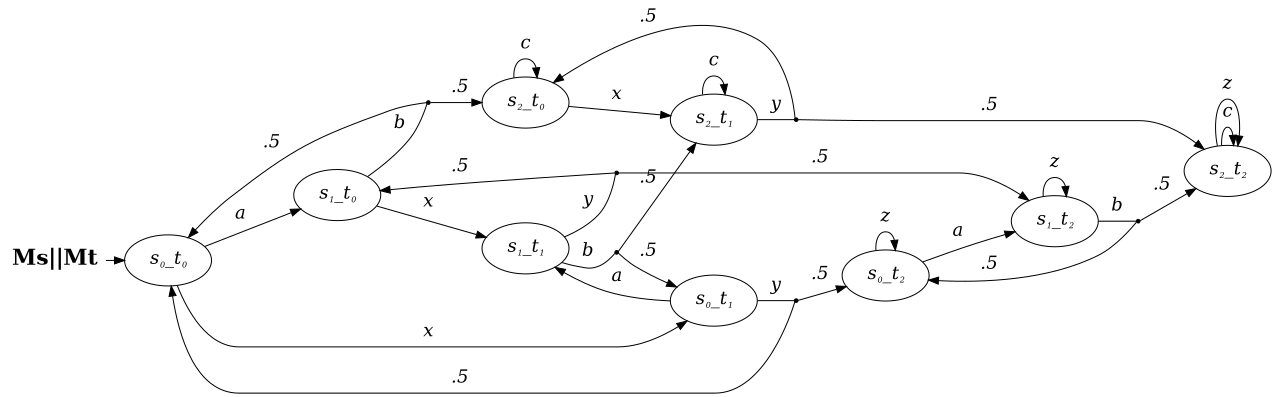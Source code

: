 digraph {
	node [fontsize=18]
	edge [fontsize=18]
	rankdir=LR ranksep=0.25 size=8.5
	"mdp_Ms||Mt_start" [label=<<b>Ms||Mt</b>> fontsize=21.599999999999998 shape=none]
	"mdp_Ms||Mt_start" -> state_s0_t0
	state_s0_t0 [label=<<i><table cellpadding="2" border="0" cellborder="0"><tr><td>s<sub><font point-size="9.0">0</font></sub>_t<sub><font point-size="9.0">0</font></sub></td></tr></table></i>>]
	state_s0_t0 -> state_s1_t0 [label=<<i><table cellpadding="2" border="0" cellborder="0"><tr><td>a</td></tr></table></i>> minlen=2]
	state_s0_t0 -> state_s0_t1 [label=<<i><table cellpadding="2" border="0" cellborder="0"><tr><td>x</td></tr></table></i>> minlen=2]
	state_s1_t0 [label=<<i><table cellpadding="2" border="0" cellborder="0"><tr><td>s<sub><font point-size="9.0">1</font></sub>_t<sub><font point-size="9.0">0</font></sub></td></tr></table></i>>]
	p_point_s1_t0_b [label="" shape=point]
	state_s1_t0 -> p_point_s1_t0_b [label=<<i><table cellpadding="2" border="0" cellborder="0"><tr><td>b</td></tr></table></i>> arrowhead=none]
	p_point_s1_t0_b -> state_s0_t0 [label=<<i><table cellpadding="2" border="0" cellborder="0"><tr><td>.5</td></tr></table></i>>]
	p_point_s1_t0_b -> state_s2_t0 [label=<<i><table cellpadding="2" border="0" cellborder="0"><tr><td>.5</td></tr></table></i>>]
	state_s1_t0 -> state_s1_t1 [label=<<i><table cellpadding="2" border="0" cellborder="0"><tr><td>x</td></tr></table></i>> minlen=2]
	state_s0_t1 [label=<<i><table cellpadding="2" border="0" cellborder="0"><tr><td>s<sub><font point-size="9.0">0</font></sub>_t<sub><font point-size="9.0">1</font></sub></td></tr></table></i>>]
	state_s0_t1 -> state_s1_t1 [label=<<i><table cellpadding="2" border="0" cellborder="0"><tr><td>a</td></tr></table></i>> minlen=2]
	p_point_s0_t1_y [label="" shape=point]
	state_s0_t1 -> p_point_s0_t1_y [label=<<i><table cellpadding="2" border="0" cellborder="0"><tr><td>y</td></tr></table></i>> arrowhead=none]
	p_point_s0_t1_y -> state_s0_t0 [label=<<i><table cellpadding="2" border="0" cellborder="0"><tr><td>.5</td></tr></table></i>>]
	p_point_s0_t1_y -> state_s0_t2 [label=<<i><table cellpadding="2" border="0" cellborder="0"><tr><td>.5</td></tr></table></i>>]
	state_s2_t0 [label=<<i><table cellpadding="2" border="0" cellborder="0"><tr><td>s<sub><font point-size="9.0">2</font></sub>_t<sub><font point-size="9.0">0</font></sub></td></tr></table></i>>]
	state_s2_t0 -> state_s2_t0 [label=<<i><table cellpadding="2" border="0" cellborder="0"><tr><td>c</td></tr></table></i>> minlen=2]
	state_s2_t0 -> state_s2_t1 [label=<<i><table cellpadding="2" border="0" cellborder="0"><tr><td>x</td></tr></table></i>> minlen=2]
	state_s1_t1 [label=<<i><table cellpadding="2" border="0" cellborder="0"><tr><td>s<sub><font point-size="9.0">1</font></sub>_t<sub><font point-size="9.0">1</font></sub></td></tr></table></i>>]
	p_point_s1_t1_b [label="" shape=point]
	state_s1_t1 -> p_point_s1_t1_b [label=<<i><table cellpadding="2" border="0" cellborder="0"><tr><td>b</td></tr></table></i>> arrowhead=none]
	p_point_s1_t1_b -> state_s0_t1 [label=<<i><table cellpadding="2" border="0" cellborder="0"><tr><td>.5</td></tr></table></i>>]
	p_point_s1_t1_b -> state_s2_t1 [label=<<i><table cellpadding="2" border="0" cellborder="0"><tr><td>.5</td></tr></table></i>>]
	p_point_s1_t1_y [label="" shape=point]
	state_s1_t1 -> p_point_s1_t1_y [label=<<i><table cellpadding="2" border="0" cellborder="0"><tr><td>y</td></tr></table></i>> arrowhead=none]
	p_point_s1_t1_y -> state_s1_t0 [label=<<i><table cellpadding="2" border="0" cellborder="0"><tr><td>.5</td></tr></table></i>>]
	p_point_s1_t1_y -> state_s1_t2 [label=<<i><table cellpadding="2" border="0" cellborder="0"><tr><td>.5</td></tr></table></i>>]
	state_s2_t1 [label=<<i><table cellpadding="2" border="0" cellborder="0"><tr><td>s<sub><font point-size="9.0">2</font></sub>_t<sub><font point-size="9.0">1</font></sub></td></tr></table></i>>]
	state_s2_t1 -> state_s2_t1 [label=<<i><table cellpadding="2" border="0" cellborder="0"><tr><td>c</td></tr></table></i>> minlen=2]
	p_point_s2_t1_y [label="" shape=point]
	state_s2_t1 -> p_point_s2_t1_y [label=<<i><table cellpadding="2" border="0" cellborder="0"><tr><td>y</td></tr></table></i>> arrowhead=none]
	p_point_s2_t1_y -> state_s2_t0 [label=<<i><table cellpadding="2" border="0" cellborder="0"><tr><td>.5</td></tr></table></i>>]
	p_point_s2_t1_y -> state_s2_t2 [label=<<i><table cellpadding="2" border="0" cellborder="0"><tr><td>.5</td></tr></table></i>>]
	state_s2_t2 [label=<<i><table cellpadding="2" border="0" cellborder="0"><tr><td>s<sub><font point-size="9.0">2</font></sub>_t<sub><font point-size="9.0">2</font></sub></td></tr></table></i>>]
	state_s2_t2 -> state_s2_t2 [label=<<i><table cellpadding="2" border="0" cellborder="0"><tr><td>c</td></tr></table></i>> minlen=2]
	state_s2_t2 -> state_s2_t2 [label=<<i><table cellpadding="2" border="0" cellborder="0"><tr><td>z</td></tr></table></i>> minlen=2]
	state_s1_t2 [label=<<i><table cellpadding="2" border="0" cellborder="0"><tr><td>s<sub><font point-size="9.0">1</font></sub>_t<sub><font point-size="9.0">2</font></sub></td></tr></table></i>>]
	p_point_s1_t2_b [label="" shape=point]
	state_s1_t2 -> p_point_s1_t2_b [label=<<i><table cellpadding="2" border="0" cellborder="0"><tr><td>b</td></tr></table></i>> arrowhead=none]
	p_point_s1_t2_b -> state_s2_t2 [label=<<i><table cellpadding="2" border="0" cellborder="0"><tr><td>.5</td></tr></table></i>>]
	p_point_s1_t2_b -> state_s0_t2 [label=<<i><table cellpadding="2" border="0" cellborder="0"><tr><td>.5</td></tr></table></i>>]
	state_s1_t2 -> state_s1_t2 [label=<<i><table cellpadding="2" border="0" cellborder="0"><tr><td>z</td></tr></table></i>> minlen=2]
	state_s0_t2 [label=<<i><table cellpadding="2" border="0" cellborder="0"><tr><td>s<sub><font point-size="9.0">0</font></sub>_t<sub><font point-size="9.0">2</font></sub></td></tr></table></i>>]
	state_s0_t2 -> state_s1_t2 [label=<<i><table cellpadding="2" border="0" cellborder="0"><tr><td>a</td></tr></table></i>> minlen=2]
	state_s0_t2 -> state_s0_t2 [label=<<i><table cellpadding="2" border="0" cellborder="0"><tr><td>z</td></tr></table></i>> minlen=2]
}

